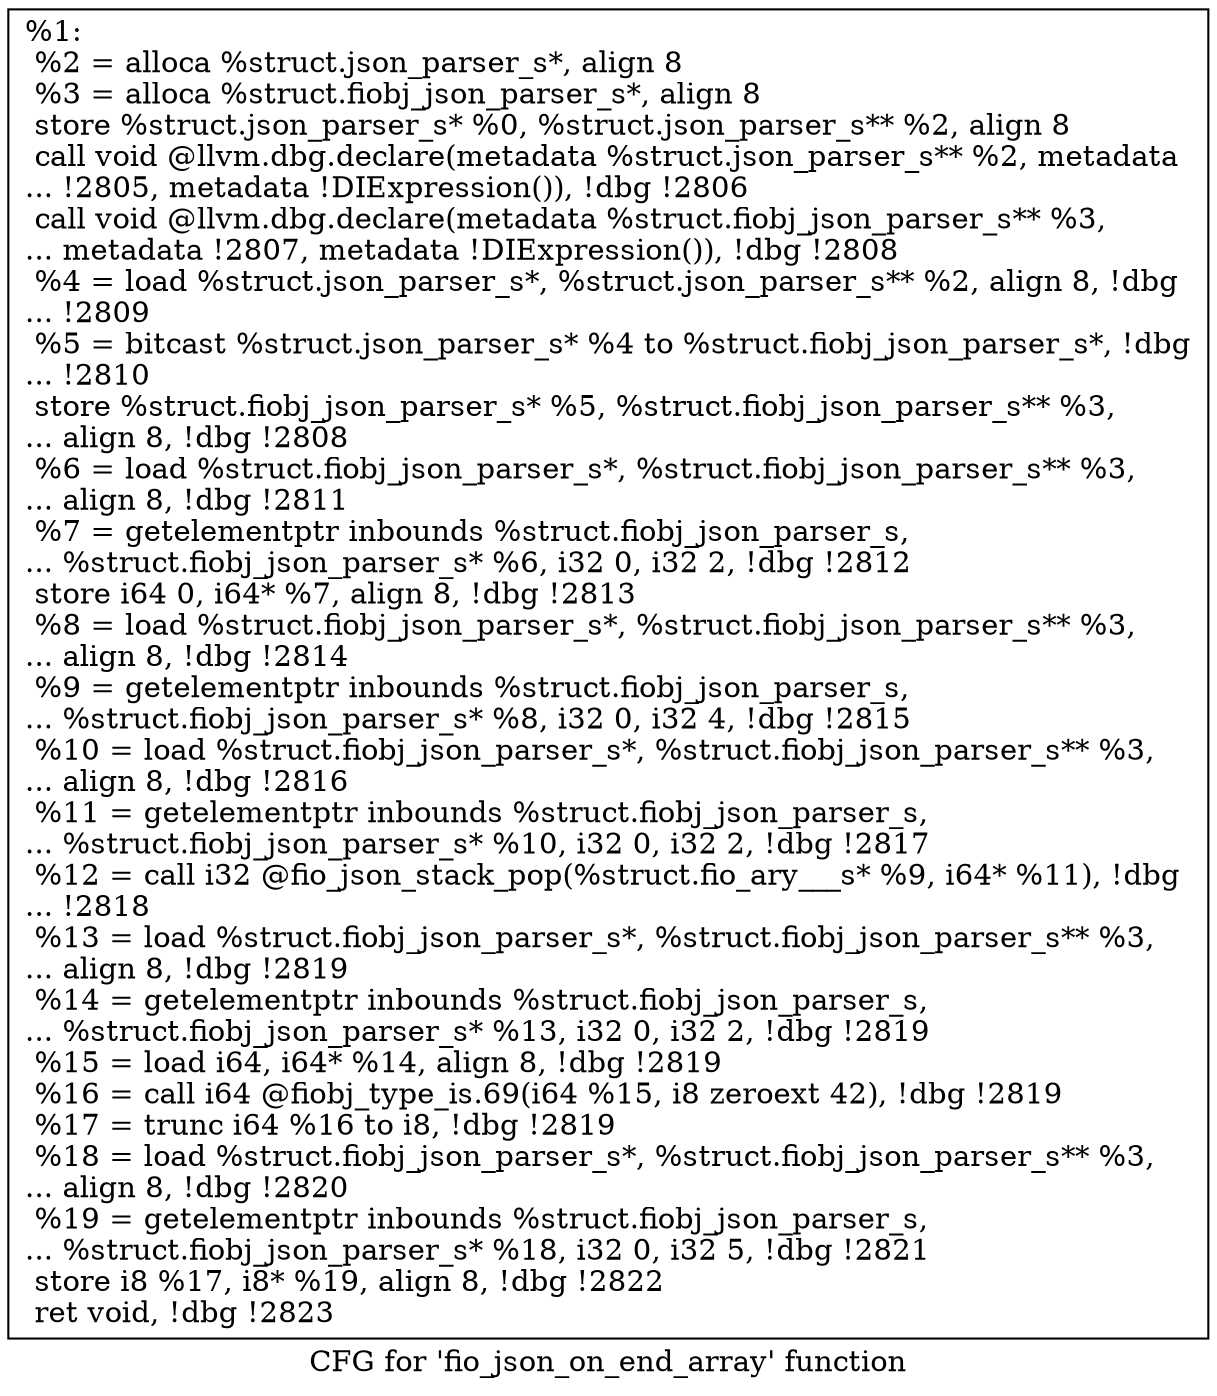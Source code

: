 digraph "CFG for 'fio_json_on_end_array' function" {
	label="CFG for 'fio_json_on_end_array' function";

	Node0x5568516feb20 [shape=record,label="{%1:\l  %2 = alloca %struct.json_parser_s*, align 8\l  %3 = alloca %struct.fiobj_json_parser_s*, align 8\l  store %struct.json_parser_s* %0, %struct.json_parser_s** %2, align 8\l  call void @llvm.dbg.declare(metadata %struct.json_parser_s** %2, metadata\l... !2805, metadata !DIExpression()), !dbg !2806\l  call void @llvm.dbg.declare(metadata %struct.fiobj_json_parser_s** %3,\l... metadata !2807, metadata !DIExpression()), !dbg !2808\l  %4 = load %struct.json_parser_s*, %struct.json_parser_s** %2, align 8, !dbg\l... !2809\l  %5 = bitcast %struct.json_parser_s* %4 to %struct.fiobj_json_parser_s*, !dbg\l... !2810\l  store %struct.fiobj_json_parser_s* %5, %struct.fiobj_json_parser_s** %3,\l... align 8, !dbg !2808\l  %6 = load %struct.fiobj_json_parser_s*, %struct.fiobj_json_parser_s** %3,\l... align 8, !dbg !2811\l  %7 = getelementptr inbounds %struct.fiobj_json_parser_s,\l... %struct.fiobj_json_parser_s* %6, i32 0, i32 2, !dbg !2812\l  store i64 0, i64* %7, align 8, !dbg !2813\l  %8 = load %struct.fiobj_json_parser_s*, %struct.fiobj_json_parser_s** %3,\l... align 8, !dbg !2814\l  %9 = getelementptr inbounds %struct.fiobj_json_parser_s,\l... %struct.fiobj_json_parser_s* %8, i32 0, i32 4, !dbg !2815\l  %10 = load %struct.fiobj_json_parser_s*, %struct.fiobj_json_parser_s** %3,\l... align 8, !dbg !2816\l  %11 = getelementptr inbounds %struct.fiobj_json_parser_s,\l... %struct.fiobj_json_parser_s* %10, i32 0, i32 2, !dbg !2817\l  %12 = call i32 @fio_json_stack_pop(%struct.fio_ary___s* %9, i64* %11), !dbg\l... !2818\l  %13 = load %struct.fiobj_json_parser_s*, %struct.fiobj_json_parser_s** %3,\l... align 8, !dbg !2819\l  %14 = getelementptr inbounds %struct.fiobj_json_parser_s,\l... %struct.fiobj_json_parser_s* %13, i32 0, i32 2, !dbg !2819\l  %15 = load i64, i64* %14, align 8, !dbg !2819\l  %16 = call i64 @fiobj_type_is.69(i64 %15, i8 zeroext 42), !dbg !2819\l  %17 = trunc i64 %16 to i8, !dbg !2819\l  %18 = load %struct.fiobj_json_parser_s*, %struct.fiobj_json_parser_s** %3,\l... align 8, !dbg !2820\l  %19 = getelementptr inbounds %struct.fiobj_json_parser_s,\l... %struct.fiobj_json_parser_s* %18, i32 0, i32 5, !dbg !2821\l  store i8 %17, i8* %19, align 8, !dbg !2822\l  ret void, !dbg !2823\l}"];
}
